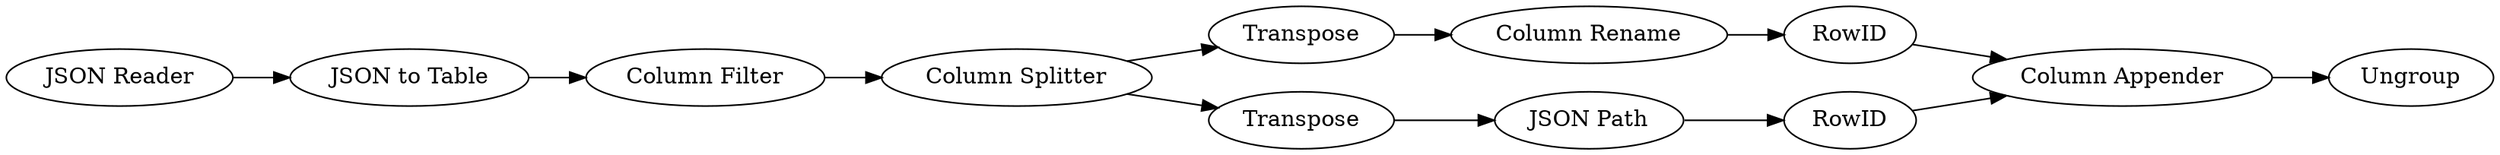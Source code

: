 digraph {
	32 -> 33
	16 -> 42
	1 -> 28
	34 -> 16
	31 -> 32
	32 -> 34
	33 -> 36
	41 -> 37
	36 -> 41
	28 -> 31
	42 -> 37
	37 -> 38
	16 [label="JSON Path"]
	1 [label="JSON Reader"]
	42 [label=RowID]
	34 [label=Transpose]
	41 [label=RowID]
	28 [label="JSON to Table"]
	31 [label="Column Filter"]
	36 [label="Column Rename"]
	33 [label=Transpose]
	32 [label="Column Splitter"]
	38 [label=Ungroup]
	37 [label="Column Appender"]
	rankdir=LR
}
